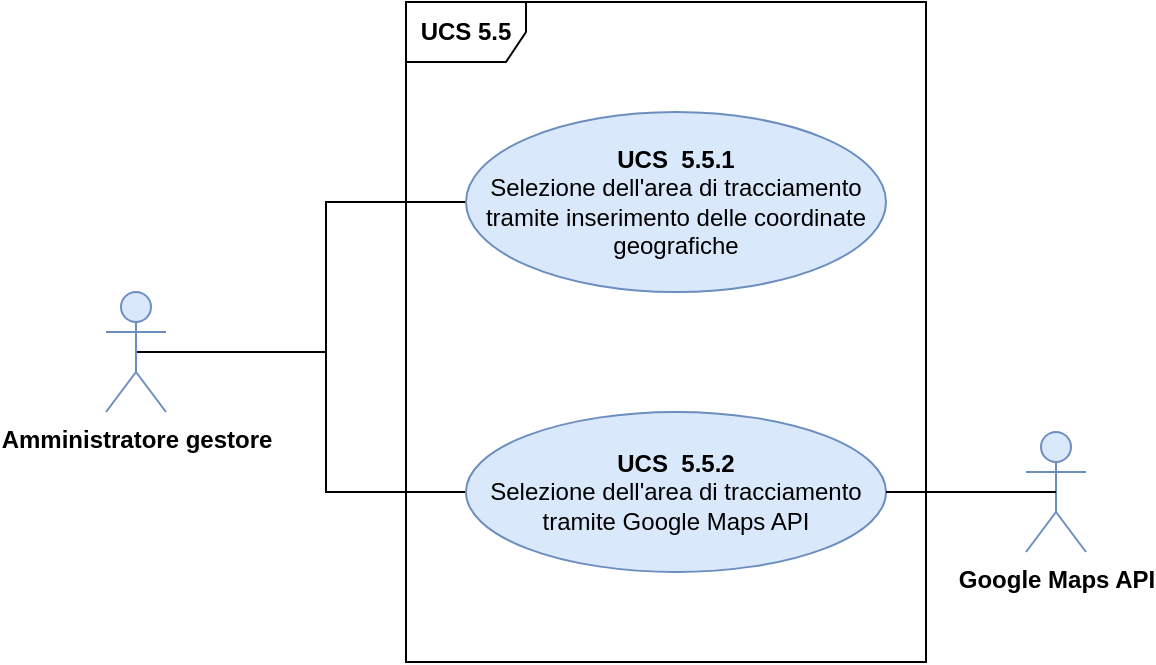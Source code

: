 <mxfile version="12.5.1" type="google"><diagram id="9gDGmETgWd14v1r_nGHD" name="Page-1"><mxGraphModel dx="1550" dy="787" grid="1" gridSize="10" guides="1" tooltips="1" connect="1" arrows="1" fold="1" page="1" pageScale="1" pageWidth="827" pageHeight="1169" math="0" shadow="0"><root><mxCell id="0"/><mxCell id="1" parent="0"/><mxCell id="9QCPW5KlzNTFfrQaGpIq-3" value="&lt;b&gt;UCS 5.5&lt;/b&gt;" style="shape=umlFrame;whiteSpace=wrap;html=1;" parent="1" vertex="1"><mxGeometry x="300" y="210" width="260" height="330" as="geometry"/></mxCell><mxCell id="7v1VNEq90iLBXy3SPUxb-1" style="edgeStyle=orthogonalEdgeStyle;rounded=0;orthogonalLoop=1;jettySize=auto;html=1;exitX=0.5;exitY=0.5;exitDx=0;exitDy=0;exitPerimeter=0;entryX=0;entryY=0.5;entryDx=0;entryDy=0;endArrow=none;endFill=0;" parent="1" source="9QCPW5KlzNTFfrQaGpIq-4" target="9QCPW5KlzNTFfrQaGpIq-7" edge="1"><mxGeometry relative="1" as="geometry"><Array as="points"><mxPoint x="260" y="385"/><mxPoint x="260" y="310"/></Array></mxGeometry></mxCell><mxCell id="7v1VNEq90iLBXy3SPUxb-3" style="edgeStyle=orthogonalEdgeStyle;rounded=0;orthogonalLoop=1;jettySize=auto;html=1;exitX=0.5;exitY=0.5;exitDx=0;exitDy=0;exitPerimeter=0;entryX=0;entryY=0.5;entryDx=0;entryDy=0;endArrow=none;endFill=0;" parent="1" source="9QCPW5KlzNTFfrQaGpIq-4" target="9QCPW5KlzNTFfrQaGpIq-8" edge="1"><mxGeometry relative="1" as="geometry"><Array as="points"><mxPoint x="260" y="385"/><mxPoint x="260" y="455"/></Array></mxGeometry></mxCell><mxCell id="9QCPW5KlzNTFfrQaGpIq-4" value="&lt;b&gt;Amministratore gestore&lt;/b&gt;" style="shape=umlActor;verticalLabelPosition=bottom;labelBackgroundColor=#ffffff;verticalAlign=top;html=1;fillColor=#dae8fc;strokeColor=#6c8ebf;" parent="1" vertex="1"><mxGeometry x="150" y="355" width="30" height="60" as="geometry"/></mxCell><mxCell id="9QCPW5KlzNTFfrQaGpIq-7" value="&lt;b&gt;UCS&amp;nbsp; 5.5.1&lt;br&gt;&lt;/b&gt;Selezione dell'area di tracciamento tramite inserimento delle coordinate geografiche" style="ellipse;whiteSpace=wrap;html=1;fillColor=#dae8fc;strokeColor=#6c8ebf;" parent="1" vertex="1"><mxGeometry x="330" y="265" width="210" height="90" as="geometry"/></mxCell><mxCell id="9QCPW5KlzNTFfrQaGpIq-8" value="&lt;b&gt;UCS&amp;nbsp; 5.5.2&lt;br&gt;&lt;/b&gt;Selezione dell'area di tracciamento tramite Google Maps API" style="ellipse;whiteSpace=wrap;html=1;fillColor=#dae8fc;strokeColor=#6c8ebf;" parent="1" vertex="1"><mxGeometry x="330" y="415" width="210" height="80" as="geometry"/></mxCell><mxCell id="9QCPW5KlzNTFfrQaGpIq-9" value="&lt;b&gt;Google Maps API&lt;/b&gt;" style="shape=umlActor;verticalLabelPosition=bottom;labelBackgroundColor=#ffffff;verticalAlign=top;html=1;outlineConnect=0;fillColor=#dae8fc;strokeColor=#6c8ebf;" parent="1" vertex="1"><mxGeometry x="610" y="425" width="30" height="60" as="geometry"/></mxCell><mxCell id="9QCPW5KlzNTFfrQaGpIq-12" value="" style="endArrow=none;html=1;exitX=1;exitY=0.5;exitDx=0;exitDy=0;entryX=0.5;entryY=0.5;entryDx=0;entryDy=0;entryPerimeter=0;" parent="1" source="9QCPW5KlzNTFfrQaGpIq-8" target="9QCPW5KlzNTFfrQaGpIq-9" edge="1"><mxGeometry width="50" height="50" relative="1" as="geometry"><mxPoint x="430" y="405" as="sourcePoint"/><mxPoint x="620" y="475" as="targetPoint"/></mxGeometry></mxCell></root></mxGraphModel></diagram></mxfile>